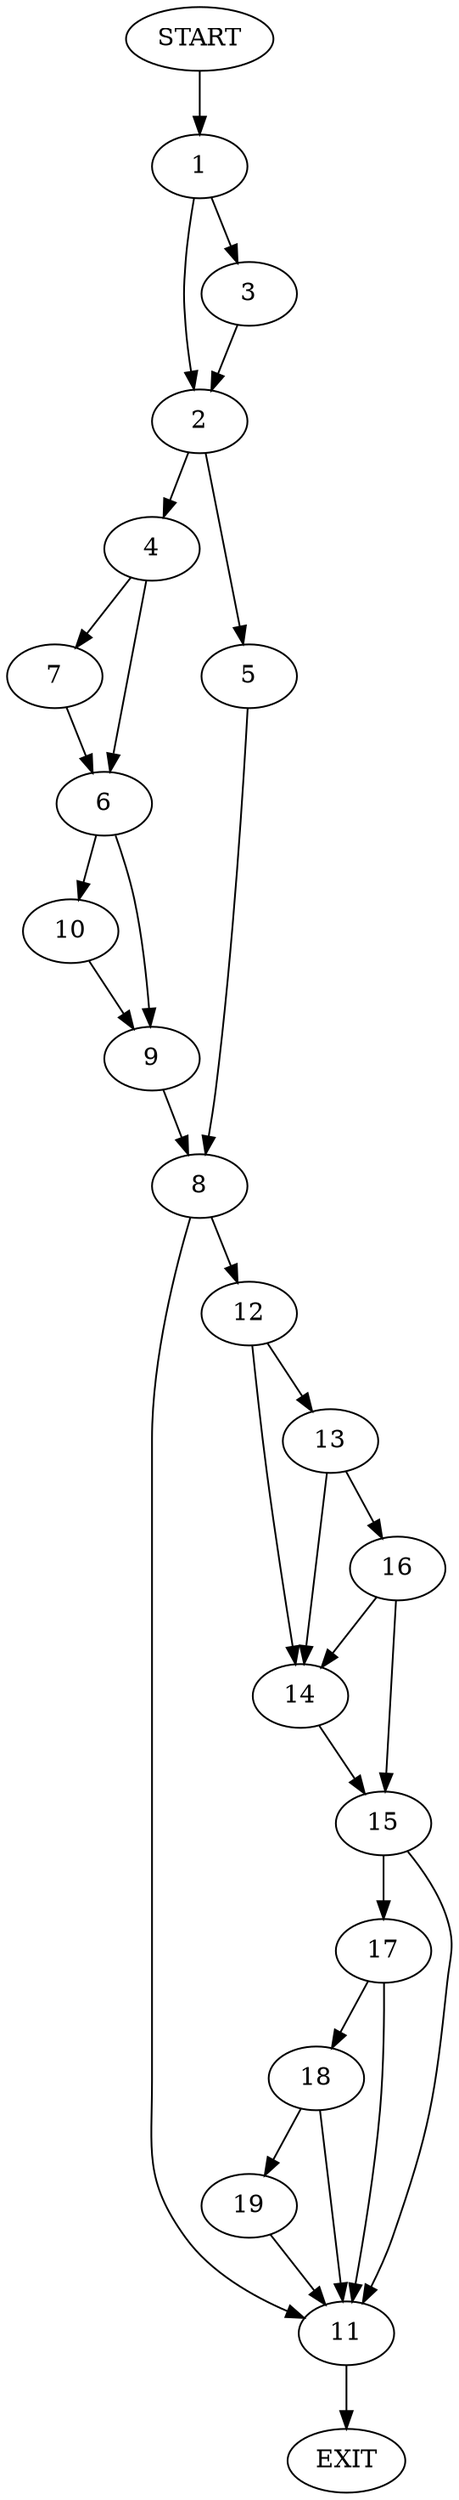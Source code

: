 digraph {
0 [label="START"]
20 [label="EXIT"]
0 -> 1
1 -> 2
1 -> 3
3 -> 2
2 -> 4
2 -> 5
4 -> 6
4 -> 7
5 -> 8
7 -> 6
6 -> 9
6 -> 10
9 -> 8
10 -> 9
8 -> 11
8 -> 12
12 -> 13
12 -> 14
11 -> 20
14 -> 15
13 -> 16
13 -> 14
16 -> 15
16 -> 14
15 -> 17
15 -> 11
17 -> 11
17 -> 18
18 -> 19
18 -> 11
19 -> 11
}
